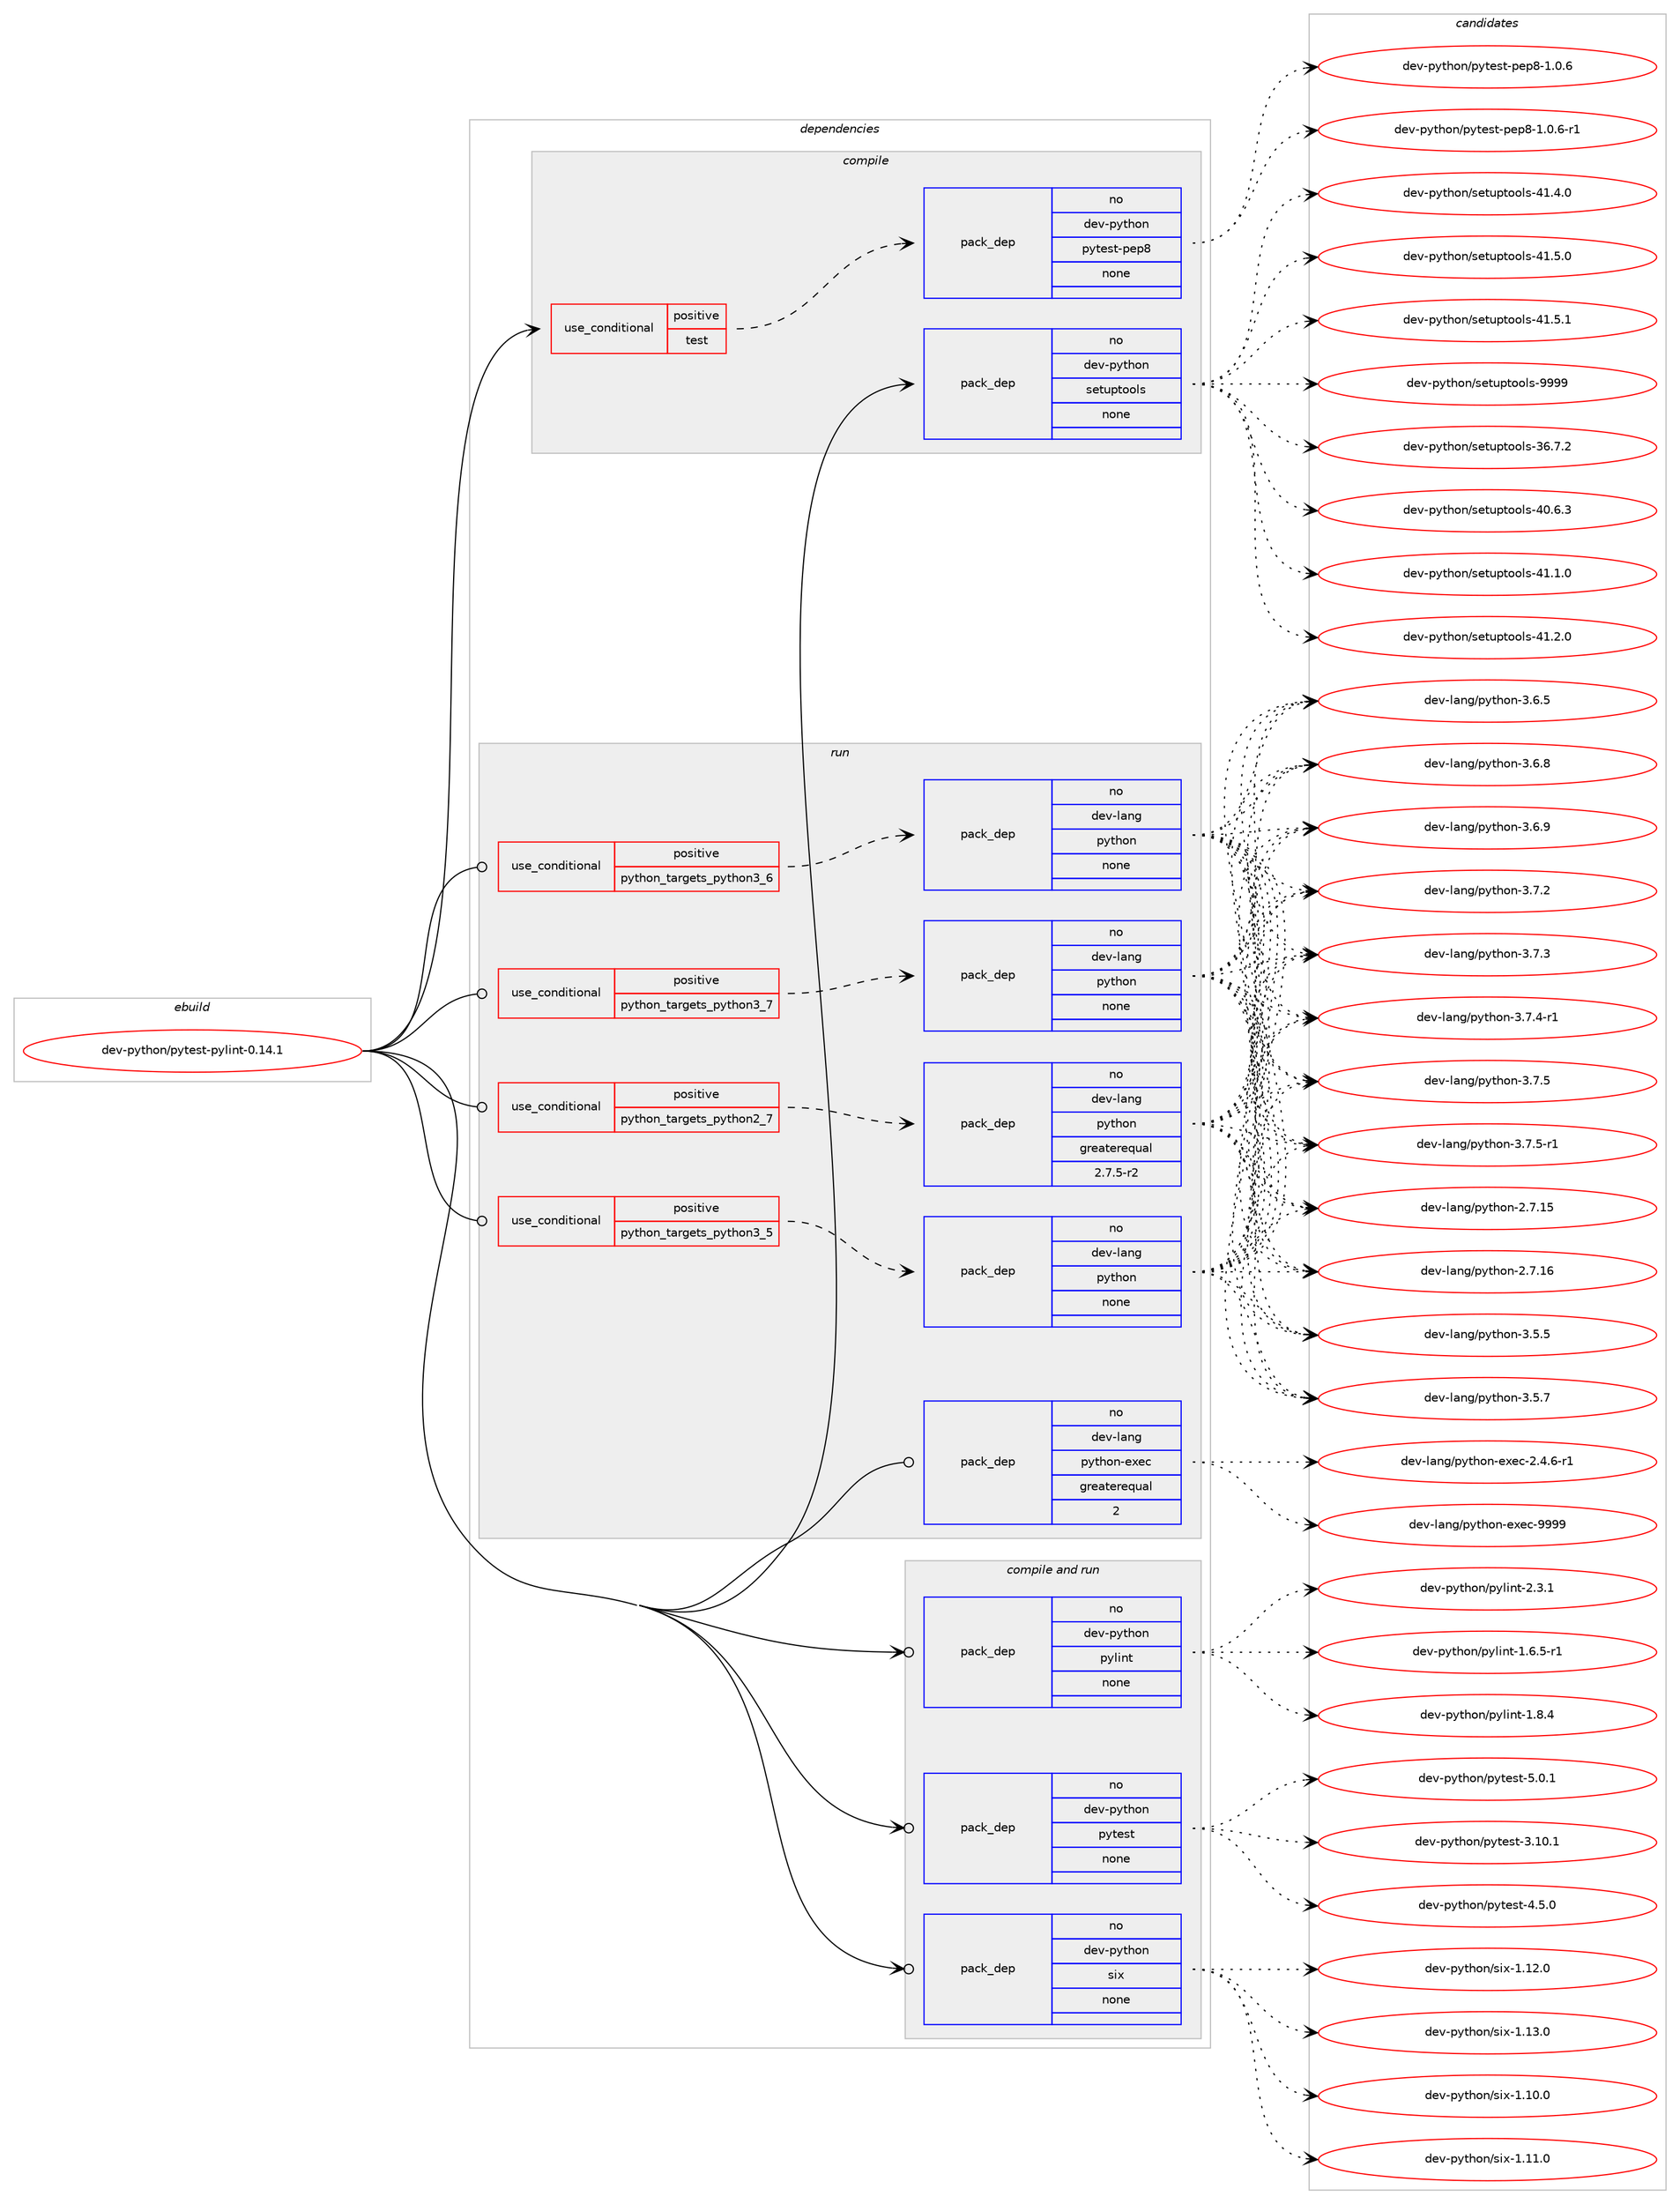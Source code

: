 digraph prolog {

# *************
# Graph options
# *************

newrank=true;
concentrate=true;
compound=true;
graph [rankdir=LR,fontname=Helvetica,fontsize=10,ranksep=1.5];#, ranksep=2.5, nodesep=0.2];
edge  [arrowhead=vee];
node  [fontname=Helvetica,fontsize=10];

# **********
# The ebuild
# **********

subgraph cluster_leftcol {
color=gray;
rank=same;
label=<<i>ebuild</i>>;
id [label="dev-python/pytest-pylint-0.14.1", color=red, width=4, href="../dev-python/pytest-pylint-0.14.1.svg"];
}

# ****************
# The dependencies
# ****************

subgraph cluster_midcol {
color=gray;
label=<<i>dependencies</i>>;
subgraph cluster_compile {
fillcolor="#eeeeee";
style=filled;
label=<<i>compile</i>>;
subgraph cond147138 {
dependency629708 [label=<<TABLE BORDER="0" CELLBORDER="1" CELLSPACING="0" CELLPADDING="4"><TR><TD ROWSPAN="3" CELLPADDING="10">use_conditional</TD></TR><TR><TD>positive</TD></TR><TR><TD>test</TD></TR></TABLE>>, shape=none, color=red];
subgraph pack470704 {
dependency629709 [label=<<TABLE BORDER="0" CELLBORDER="1" CELLSPACING="0" CELLPADDING="4" WIDTH="220"><TR><TD ROWSPAN="6" CELLPADDING="30">pack_dep</TD></TR><TR><TD WIDTH="110">no</TD></TR><TR><TD>dev-python</TD></TR><TR><TD>pytest-pep8</TD></TR><TR><TD>none</TD></TR><TR><TD></TD></TR></TABLE>>, shape=none, color=blue];
}
dependency629708:e -> dependency629709:w [weight=20,style="dashed",arrowhead="vee"];
}
id:e -> dependency629708:w [weight=20,style="solid",arrowhead="vee"];
subgraph pack470705 {
dependency629710 [label=<<TABLE BORDER="0" CELLBORDER="1" CELLSPACING="0" CELLPADDING="4" WIDTH="220"><TR><TD ROWSPAN="6" CELLPADDING="30">pack_dep</TD></TR><TR><TD WIDTH="110">no</TD></TR><TR><TD>dev-python</TD></TR><TR><TD>setuptools</TD></TR><TR><TD>none</TD></TR><TR><TD></TD></TR></TABLE>>, shape=none, color=blue];
}
id:e -> dependency629710:w [weight=20,style="solid",arrowhead="vee"];
}
subgraph cluster_compileandrun {
fillcolor="#eeeeee";
style=filled;
label=<<i>compile and run</i>>;
subgraph pack470706 {
dependency629711 [label=<<TABLE BORDER="0" CELLBORDER="1" CELLSPACING="0" CELLPADDING="4" WIDTH="220"><TR><TD ROWSPAN="6" CELLPADDING="30">pack_dep</TD></TR><TR><TD WIDTH="110">no</TD></TR><TR><TD>dev-python</TD></TR><TR><TD>pylint</TD></TR><TR><TD>none</TD></TR><TR><TD></TD></TR></TABLE>>, shape=none, color=blue];
}
id:e -> dependency629711:w [weight=20,style="solid",arrowhead="odotvee"];
subgraph pack470707 {
dependency629712 [label=<<TABLE BORDER="0" CELLBORDER="1" CELLSPACING="0" CELLPADDING="4" WIDTH="220"><TR><TD ROWSPAN="6" CELLPADDING="30">pack_dep</TD></TR><TR><TD WIDTH="110">no</TD></TR><TR><TD>dev-python</TD></TR><TR><TD>pytest</TD></TR><TR><TD>none</TD></TR><TR><TD></TD></TR></TABLE>>, shape=none, color=blue];
}
id:e -> dependency629712:w [weight=20,style="solid",arrowhead="odotvee"];
subgraph pack470708 {
dependency629713 [label=<<TABLE BORDER="0" CELLBORDER="1" CELLSPACING="0" CELLPADDING="4" WIDTH="220"><TR><TD ROWSPAN="6" CELLPADDING="30">pack_dep</TD></TR><TR><TD WIDTH="110">no</TD></TR><TR><TD>dev-python</TD></TR><TR><TD>six</TD></TR><TR><TD>none</TD></TR><TR><TD></TD></TR></TABLE>>, shape=none, color=blue];
}
id:e -> dependency629713:w [weight=20,style="solid",arrowhead="odotvee"];
}
subgraph cluster_run {
fillcolor="#eeeeee";
style=filled;
label=<<i>run</i>>;
subgraph cond147139 {
dependency629714 [label=<<TABLE BORDER="0" CELLBORDER="1" CELLSPACING="0" CELLPADDING="4"><TR><TD ROWSPAN="3" CELLPADDING="10">use_conditional</TD></TR><TR><TD>positive</TD></TR><TR><TD>python_targets_python2_7</TD></TR></TABLE>>, shape=none, color=red];
subgraph pack470709 {
dependency629715 [label=<<TABLE BORDER="0" CELLBORDER="1" CELLSPACING="0" CELLPADDING="4" WIDTH="220"><TR><TD ROWSPAN="6" CELLPADDING="30">pack_dep</TD></TR><TR><TD WIDTH="110">no</TD></TR><TR><TD>dev-lang</TD></TR><TR><TD>python</TD></TR><TR><TD>greaterequal</TD></TR><TR><TD>2.7.5-r2</TD></TR></TABLE>>, shape=none, color=blue];
}
dependency629714:e -> dependency629715:w [weight=20,style="dashed",arrowhead="vee"];
}
id:e -> dependency629714:w [weight=20,style="solid",arrowhead="odot"];
subgraph cond147140 {
dependency629716 [label=<<TABLE BORDER="0" CELLBORDER="1" CELLSPACING="0" CELLPADDING="4"><TR><TD ROWSPAN="3" CELLPADDING="10">use_conditional</TD></TR><TR><TD>positive</TD></TR><TR><TD>python_targets_python3_5</TD></TR></TABLE>>, shape=none, color=red];
subgraph pack470710 {
dependency629717 [label=<<TABLE BORDER="0" CELLBORDER="1" CELLSPACING="0" CELLPADDING="4" WIDTH="220"><TR><TD ROWSPAN="6" CELLPADDING="30">pack_dep</TD></TR><TR><TD WIDTH="110">no</TD></TR><TR><TD>dev-lang</TD></TR><TR><TD>python</TD></TR><TR><TD>none</TD></TR><TR><TD></TD></TR></TABLE>>, shape=none, color=blue];
}
dependency629716:e -> dependency629717:w [weight=20,style="dashed",arrowhead="vee"];
}
id:e -> dependency629716:w [weight=20,style="solid",arrowhead="odot"];
subgraph cond147141 {
dependency629718 [label=<<TABLE BORDER="0" CELLBORDER="1" CELLSPACING="0" CELLPADDING="4"><TR><TD ROWSPAN="3" CELLPADDING="10">use_conditional</TD></TR><TR><TD>positive</TD></TR><TR><TD>python_targets_python3_6</TD></TR></TABLE>>, shape=none, color=red];
subgraph pack470711 {
dependency629719 [label=<<TABLE BORDER="0" CELLBORDER="1" CELLSPACING="0" CELLPADDING="4" WIDTH="220"><TR><TD ROWSPAN="6" CELLPADDING="30">pack_dep</TD></TR><TR><TD WIDTH="110">no</TD></TR><TR><TD>dev-lang</TD></TR><TR><TD>python</TD></TR><TR><TD>none</TD></TR><TR><TD></TD></TR></TABLE>>, shape=none, color=blue];
}
dependency629718:e -> dependency629719:w [weight=20,style="dashed",arrowhead="vee"];
}
id:e -> dependency629718:w [weight=20,style="solid",arrowhead="odot"];
subgraph cond147142 {
dependency629720 [label=<<TABLE BORDER="0" CELLBORDER="1" CELLSPACING="0" CELLPADDING="4"><TR><TD ROWSPAN="3" CELLPADDING="10">use_conditional</TD></TR><TR><TD>positive</TD></TR><TR><TD>python_targets_python3_7</TD></TR></TABLE>>, shape=none, color=red];
subgraph pack470712 {
dependency629721 [label=<<TABLE BORDER="0" CELLBORDER="1" CELLSPACING="0" CELLPADDING="4" WIDTH="220"><TR><TD ROWSPAN="6" CELLPADDING="30">pack_dep</TD></TR><TR><TD WIDTH="110">no</TD></TR><TR><TD>dev-lang</TD></TR><TR><TD>python</TD></TR><TR><TD>none</TD></TR><TR><TD></TD></TR></TABLE>>, shape=none, color=blue];
}
dependency629720:e -> dependency629721:w [weight=20,style="dashed",arrowhead="vee"];
}
id:e -> dependency629720:w [weight=20,style="solid",arrowhead="odot"];
subgraph pack470713 {
dependency629722 [label=<<TABLE BORDER="0" CELLBORDER="1" CELLSPACING="0" CELLPADDING="4" WIDTH="220"><TR><TD ROWSPAN="6" CELLPADDING="30">pack_dep</TD></TR><TR><TD WIDTH="110">no</TD></TR><TR><TD>dev-lang</TD></TR><TR><TD>python-exec</TD></TR><TR><TD>greaterequal</TD></TR><TR><TD>2</TD></TR></TABLE>>, shape=none, color=blue];
}
id:e -> dependency629722:w [weight=20,style="solid",arrowhead="odot"];
}
}

# **************
# The candidates
# **************

subgraph cluster_choices {
rank=same;
color=gray;
label=<<i>candidates</i>>;

subgraph choice470704 {
color=black;
nodesep=1;
choice10010111845112121116104111110471121211161011151164511210111256454946484654 [label="dev-python/pytest-pep8-1.0.6", color=red, width=4,href="../dev-python/pytest-pep8-1.0.6.svg"];
choice100101118451121211161041111104711212111610111511645112101112564549464846544511449 [label="dev-python/pytest-pep8-1.0.6-r1", color=red, width=4,href="../dev-python/pytest-pep8-1.0.6-r1.svg"];
dependency629709:e -> choice10010111845112121116104111110471121211161011151164511210111256454946484654:w [style=dotted,weight="100"];
dependency629709:e -> choice100101118451121211161041111104711212111610111511645112101112564549464846544511449:w [style=dotted,weight="100"];
}
subgraph choice470705 {
color=black;
nodesep=1;
choice100101118451121211161041111104711510111611711211611111110811545515446554650 [label="dev-python/setuptools-36.7.2", color=red, width=4,href="../dev-python/setuptools-36.7.2.svg"];
choice100101118451121211161041111104711510111611711211611111110811545524846544651 [label="dev-python/setuptools-40.6.3", color=red, width=4,href="../dev-python/setuptools-40.6.3.svg"];
choice100101118451121211161041111104711510111611711211611111110811545524946494648 [label="dev-python/setuptools-41.1.0", color=red, width=4,href="../dev-python/setuptools-41.1.0.svg"];
choice100101118451121211161041111104711510111611711211611111110811545524946504648 [label="dev-python/setuptools-41.2.0", color=red, width=4,href="../dev-python/setuptools-41.2.0.svg"];
choice100101118451121211161041111104711510111611711211611111110811545524946524648 [label="dev-python/setuptools-41.4.0", color=red, width=4,href="../dev-python/setuptools-41.4.0.svg"];
choice100101118451121211161041111104711510111611711211611111110811545524946534648 [label="dev-python/setuptools-41.5.0", color=red, width=4,href="../dev-python/setuptools-41.5.0.svg"];
choice100101118451121211161041111104711510111611711211611111110811545524946534649 [label="dev-python/setuptools-41.5.1", color=red, width=4,href="../dev-python/setuptools-41.5.1.svg"];
choice10010111845112121116104111110471151011161171121161111111081154557575757 [label="dev-python/setuptools-9999", color=red, width=4,href="../dev-python/setuptools-9999.svg"];
dependency629710:e -> choice100101118451121211161041111104711510111611711211611111110811545515446554650:w [style=dotted,weight="100"];
dependency629710:e -> choice100101118451121211161041111104711510111611711211611111110811545524846544651:w [style=dotted,weight="100"];
dependency629710:e -> choice100101118451121211161041111104711510111611711211611111110811545524946494648:w [style=dotted,weight="100"];
dependency629710:e -> choice100101118451121211161041111104711510111611711211611111110811545524946504648:w [style=dotted,weight="100"];
dependency629710:e -> choice100101118451121211161041111104711510111611711211611111110811545524946524648:w [style=dotted,weight="100"];
dependency629710:e -> choice100101118451121211161041111104711510111611711211611111110811545524946534648:w [style=dotted,weight="100"];
dependency629710:e -> choice100101118451121211161041111104711510111611711211611111110811545524946534649:w [style=dotted,weight="100"];
dependency629710:e -> choice10010111845112121116104111110471151011161171121161111111081154557575757:w [style=dotted,weight="100"];
}
subgraph choice470706 {
color=black;
nodesep=1;
choice10010111845112121116104111110471121211081051101164549465446534511449 [label="dev-python/pylint-1.6.5-r1", color=red, width=4,href="../dev-python/pylint-1.6.5-r1.svg"];
choice1001011184511212111610411111047112121108105110116454946564652 [label="dev-python/pylint-1.8.4", color=red, width=4,href="../dev-python/pylint-1.8.4.svg"];
choice1001011184511212111610411111047112121108105110116455046514649 [label="dev-python/pylint-2.3.1", color=red, width=4,href="../dev-python/pylint-2.3.1.svg"];
dependency629711:e -> choice10010111845112121116104111110471121211081051101164549465446534511449:w [style=dotted,weight="100"];
dependency629711:e -> choice1001011184511212111610411111047112121108105110116454946564652:w [style=dotted,weight="100"];
dependency629711:e -> choice1001011184511212111610411111047112121108105110116455046514649:w [style=dotted,weight="100"];
}
subgraph choice470707 {
color=black;
nodesep=1;
choice100101118451121211161041111104711212111610111511645514649484649 [label="dev-python/pytest-3.10.1", color=red, width=4,href="../dev-python/pytest-3.10.1.svg"];
choice1001011184511212111610411111047112121116101115116455246534648 [label="dev-python/pytest-4.5.0", color=red, width=4,href="../dev-python/pytest-4.5.0.svg"];
choice1001011184511212111610411111047112121116101115116455346484649 [label="dev-python/pytest-5.0.1", color=red, width=4,href="../dev-python/pytest-5.0.1.svg"];
dependency629712:e -> choice100101118451121211161041111104711212111610111511645514649484649:w [style=dotted,weight="100"];
dependency629712:e -> choice1001011184511212111610411111047112121116101115116455246534648:w [style=dotted,weight="100"];
dependency629712:e -> choice1001011184511212111610411111047112121116101115116455346484649:w [style=dotted,weight="100"];
}
subgraph choice470708 {
color=black;
nodesep=1;
choice100101118451121211161041111104711510512045494649484648 [label="dev-python/six-1.10.0", color=red, width=4,href="../dev-python/six-1.10.0.svg"];
choice100101118451121211161041111104711510512045494649494648 [label="dev-python/six-1.11.0", color=red, width=4,href="../dev-python/six-1.11.0.svg"];
choice100101118451121211161041111104711510512045494649504648 [label="dev-python/six-1.12.0", color=red, width=4,href="../dev-python/six-1.12.0.svg"];
choice100101118451121211161041111104711510512045494649514648 [label="dev-python/six-1.13.0", color=red, width=4,href="../dev-python/six-1.13.0.svg"];
dependency629713:e -> choice100101118451121211161041111104711510512045494649484648:w [style=dotted,weight="100"];
dependency629713:e -> choice100101118451121211161041111104711510512045494649494648:w [style=dotted,weight="100"];
dependency629713:e -> choice100101118451121211161041111104711510512045494649504648:w [style=dotted,weight="100"];
dependency629713:e -> choice100101118451121211161041111104711510512045494649514648:w [style=dotted,weight="100"];
}
subgraph choice470709 {
color=black;
nodesep=1;
choice10010111845108971101034711212111610411111045504655464953 [label="dev-lang/python-2.7.15", color=red, width=4,href="../dev-lang/python-2.7.15.svg"];
choice10010111845108971101034711212111610411111045504655464954 [label="dev-lang/python-2.7.16", color=red, width=4,href="../dev-lang/python-2.7.16.svg"];
choice100101118451089711010347112121116104111110455146534653 [label="dev-lang/python-3.5.5", color=red, width=4,href="../dev-lang/python-3.5.5.svg"];
choice100101118451089711010347112121116104111110455146534655 [label="dev-lang/python-3.5.7", color=red, width=4,href="../dev-lang/python-3.5.7.svg"];
choice100101118451089711010347112121116104111110455146544653 [label="dev-lang/python-3.6.5", color=red, width=4,href="../dev-lang/python-3.6.5.svg"];
choice100101118451089711010347112121116104111110455146544656 [label="dev-lang/python-3.6.8", color=red, width=4,href="../dev-lang/python-3.6.8.svg"];
choice100101118451089711010347112121116104111110455146544657 [label="dev-lang/python-3.6.9", color=red, width=4,href="../dev-lang/python-3.6.9.svg"];
choice100101118451089711010347112121116104111110455146554650 [label="dev-lang/python-3.7.2", color=red, width=4,href="../dev-lang/python-3.7.2.svg"];
choice100101118451089711010347112121116104111110455146554651 [label="dev-lang/python-3.7.3", color=red, width=4,href="../dev-lang/python-3.7.3.svg"];
choice1001011184510897110103471121211161041111104551465546524511449 [label="dev-lang/python-3.7.4-r1", color=red, width=4,href="../dev-lang/python-3.7.4-r1.svg"];
choice100101118451089711010347112121116104111110455146554653 [label="dev-lang/python-3.7.5", color=red, width=4,href="../dev-lang/python-3.7.5.svg"];
choice1001011184510897110103471121211161041111104551465546534511449 [label="dev-lang/python-3.7.5-r1", color=red, width=4,href="../dev-lang/python-3.7.5-r1.svg"];
dependency629715:e -> choice10010111845108971101034711212111610411111045504655464953:w [style=dotted,weight="100"];
dependency629715:e -> choice10010111845108971101034711212111610411111045504655464954:w [style=dotted,weight="100"];
dependency629715:e -> choice100101118451089711010347112121116104111110455146534653:w [style=dotted,weight="100"];
dependency629715:e -> choice100101118451089711010347112121116104111110455146534655:w [style=dotted,weight="100"];
dependency629715:e -> choice100101118451089711010347112121116104111110455146544653:w [style=dotted,weight="100"];
dependency629715:e -> choice100101118451089711010347112121116104111110455146544656:w [style=dotted,weight="100"];
dependency629715:e -> choice100101118451089711010347112121116104111110455146544657:w [style=dotted,weight="100"];
dependency629715:e -> choice100101118451089711010347112121116104111110455146554650:w [style=dotted,weight="100"];
dependency629715:e -> choice100101118451089711010347112121116104111110455146554651:w [style=dotted,weight="100"];
dependency629715:e -> choice1001011184510897110103471121211161041111104551465546524511449:w [style=dotted,weight="100"];
dependency629715:e -> choice100101118451089711010347112121116104111110455146554653:w [style=dotted,weight="100"];
dependency629715:e -> choice1001011184510897110103471121211161041111104551465546534511449:w [style=dotted,weight="100"];
}
subgraph choice470710 {
color=black;
nodesep=1;
choice10010111845108971101034711212111610411111045504655464953 [label="dev-lang/python-2.7.15", color=red, width=4,href="../dev-lang/python-2.7.15.svg"];
choice10010111845108971101034711212111610411111045504655464954 [label="dev-lang/python-2.7.16", color=red, width=4,href="../dev-lang/python-2.7.16.svg"];
choice100101118451089711010347112121116104111110455146534653 [label="dev-lang/python-3.5.5", color=red, width=4,href="../dev-lang/python-3.5.5.svg"];
choice100101118451089711010347112121116104111110455146534655 [label="dev-lang/python-3.5.7", color=red, width=4,href="../dev-lang/python-3.5.7.svg"];
choice100101118451089711010347112121116104111110455146544653 [label="dev-lang/python-3.6.5", color=red, width=4,href="../dev-lang/python-3.6.5.svg"];
choice100101118451089711010347112121116104111110455146544656 [label="dev-lang/python-3.6.8", color=red, width=4,href="../dev-lang/python-3.6.8.svg"];
choice100101118451089711010347112121116104111110455146544657 [label="dev-lang/python-3.6.9", color=red, width=4,href="../dev-lang/python-3.6.9.svg"];
choice100101118451089711010347112121116104111110455146554650 [label="dev-lang/python-3.7.2", color=red, width=4,href="../dev-lang/python-3.7.2.svg"];
choice100101118451089711010347112121116104111110455146554651 [label="dev-lang/python-3.7.3", color=red, width=4,href="../dev-lang/python-3.7.3.svg"];
choice1001011184510897110103471121211161041111104551465546524511449 [label="dev-lang/python-3.7.4-r1", color=red, width=4,href="../dev-lang/python-3.7.4-r1.svg"];
choice100101118451089711010347112121116104111110455146554653 [label="dev-lang/python-3.7.5", color=red, width=4,href="../dev-lang/python-3.7.5.svg"];
choice1001011184510897110103471121211161041111104551465546534511449 [label="dev-lang/python-3.7.5-r1", color=red, width=4,href="../dev-lang/python-3.7.5-r1.svg"];
dependency629717:e -> choice10010111845108971101034711212111610411111045504655464953:w [style=dotted,weight="100"];
dependency629717:e -> choice10010111845108971101034711212111610411111045504655464954:w [style=dotted,weight="100"];
dependency629717:e -> choice100101118451089711010347112121116104111110455146534653:w [style=dotted,weight="100"];
dependency629717:e -> choice100101118451089711010347112121116104111110455146534655:w [style=dotted,weight="100"];
dependency629717:e -> choice100101118451089711010347112121116104111110455146544653:w [style=dotted,weight="100"];
dependency629717:e -> choice100101118451089711010347112121116104111110455146544656:w [style=dotted,weight="100"];
dependency629717:e -> choice100101118451089711010347112121116104111110455146544657:w [style=dotted,weight="100"];
dependency629717:e -> choice100101118451089711010347112121116104111110455146554650:w [style=dotted,weight="100"];
dependency629717:e -> choice100101118451089711010347112121116104111110455146554651:w [style=dotted,weight="100"];
dependency629717:e -> choice1001011184510897110103471121211161041111104551465546524511449:w [style=dotted,weight="100"];
dependency629717:e -> choice100101118451089711010347112121116104111110455146554653:w [style=dotted,weight="100"];
dependency629717:e -> choice1001011184510897110103471121211161041111104551465546534511449:w [style=dotted,weight="100"];
}
subgraph choice470711 {
color=black;
nodesep=1;
choice10010111845108971101034711212111610411111045504655464953 [label="dev-lang/python-2.7.15", color=red, width=4,href="../dev-lang/python-2.7.15.svg"];
choice10010111845108971101034711212111610411111045504655464954 [label="dev-lang/python-2.7.16", color=red, width=4,href="../dev-lang/python-2.7.16.svg"];
choice100101118451089711010347112121116104111110455146534653 [label="dev-lang/python-3.5.5", color=red, width=4,href="../dev-lang/python-3.5.5.svg"];
choice100101118451089711010347112121116104111110455146534655 [label="dev-lang/python-3.5.7", color=red, width=4,href="../dev-lang/python-3.5.7.svg"];
choice100101118451089711010347112121116104111110455146544653 [label="dev-lang/python-3.6.5", color=red, width=4,href="../dev-lang/python-3.6.5.svg"];
choice100101118451089711010347112121116104111110455146544656 [label="dev-lang/python-3.6.8", color=red, width=4,href="../dev-lang/python-3.6.8.svg"];
choice100101118451089711010347112121116104111110455146544657 [label="dev-lang/python-3.6.9", color=red, width=4,href="../dev-lang/python-3.6.9.svg"];
choice100101118451089711010347112121116104111110455146554650 [label="dev-lang/python-3.7.2", color=red, width=4,href="../dev-lang/python-3.7.2.svg"];
choice100101118451089711010347112121116104111110455146554651 [label="dev-lang/python-3.7.3", color=red, width=4,href="../dev-lang/python-3.7.3.svg"];
choice1001011184510897110103471121211161041111104551465546524511449 [label="dev-lang/python-3.7.4-r1", color=red, width=4,href="../dev-lang/python-3.7.4-r1.svg"];
choice100101118451089711010347112121116104111110455146554653 [label="dev-lang/python-3.7.5", color=red, width=4,href="../dev-lang/python-3.7.5.svg"];
choice1001011184510897110103471121211161041111104551465546534511449 [label="dev-lang/python-3.7.5-r1", color=red, width=4,href="../dev-lang/python-3.7.5-r1.svg"];
dependency629719:e -> choice10010111845108971101034711212111610411111045504655464953:w [style=dotted,weight="100"];
dependency629719:e -> choice10010111845108971101034711212111610411111045504655464954:w [style=dotted,weight="100"];
dependency629719:e -> choice100101118451089711010347112121116104111110455146534653:w [style=dotted,weight="100"];
dependency629719:e -> choice100101118451089711010347112121116104111110455146534655:w [style=dotted,weight="100"];
dependency629719:e -> choice100101118451089711010347112121116104111110455146544653:w [style=dotted,weight="100"];
dependency629719:e -> choice100101118451089711010347112121116104111110455146544656:w [style=dotted,weight="100"];
dependency629719:e -> choice100101118451089711010347112121116104111110455146544657:w [style=dotted,weight="100"];
dependency629719:e -> choice100101118451089711010347112121116104111110455146554650:w [style=dotted,weight="100"];
dependency629719:e -> choice100101118451089711010347112121116104111110455146554651:w [style=dotted,weight="100"];
dependency629719:e -> choice1001011184510897110103471121211161041111104551465546524511449:w [style=dotted,weight="100"];
dependency629719:e -> choice100101118451089711010347112121116104111110455146554653:w [style=dotted,weight="100"];
dependency629719:e -> choice1001011184510897110103471121211161041111104551465546534511449:w [style=dotted,weight="100"];
}
subgraph choice470712 {
color=black;
nodesep=1;
choice10010111845108971101034711212111610411111045504655464953 [label="dev-lang/python-2.7.15", color=red, width=4,href="../dev-lang/python-2.7.15.svg"];
choice10010111845108971101034711212111610411111045504655464954 [label="dev-lang/python-2.7.16", color=red, width=4,href="../dev-lang/python-2.7.16.svg"];
choice100101118451089711010347112121116104111110455146534653 [label="dev-lang/python-3.5.5", color=red, width=4,href="../dev-lang/python-3.5.5.svg"];
choice100101118451089711010347112121116104111110455146534655 [label="dev-lang/python-3.5.7", color=red, width=4,href="../dev-lang/python-3.5.7.svg"];
choice100101118451089711010347112121116104111110455146544653 [label="dev-lang/python-3.6.5", color=red, width=4,href="../dev-lang/python-3.6.5.svg"];
choice100101118451089711010347112121116104111110455146544656 [label="dev-lang/python-3.6.8", color=red, width=4,href="../dev-lang/python-3.6.8.svg"];
choice100101118451089711010347112121116104111110455146544657 [label="dev-lang/python-3.6.9", color=red, width=4,href="../dev-lang/python-3.6.9.svg"];
choice100101118451089711010347112121116104111110455146554650 [label="dev-lang/python-3.7.2", color=red, width=4,href="../dev-lang/python-3.7.2.svg"];
choice100101118451089711010347112121116104111110455146554651 [label="dev-lang/python-3.7.3", color=red, width=4,href="../dev-lang/python-3.7.3.svg"];
choice1001011184510897110103471121211161041111104551465546524511449 [label="dev-lang/python-3.7.4-r1", color=red, width=4,href="../dev-lang/python-3.7.4-r1.svg"];
choice100101118451089711010347112121116104111110455146554653 [label="dev-lang/python-3.7.5", color=red, width=4,href="../dev-lang/python-3.7.5.svg"];
choice1001011184510897110103471121211161041111104551465546534511449 [label="dev-lang/python-3.7.5-r1", color=red, width=4,href="../dev-lang/python-3.7.5-r1.svg"];
dependency629721:e -> choice10010111845108971101034711212111610411111045504655464953:w [style=dotted,weight="100"];
dependency629721:e -> choice10010111845108971101034711212111610411111045504655464954:w [style=dotted,weight="100"];
dependency629721:e -> choice100101118451089711010347112121116104111110455146534653:w [style=dotted,weight="100"];
dependency629721:e -> choice100101118451089711010347112121116104111110455146534655:w [style=dotted,weight="100"];
dependency629721:e -> choice100101118451089711010347112121116104111110455146544653:w [style=dotted,weight="100"];
dependency629721:e -> choice100101118451089711010347112121116104111110455146544656:w [style=dotted,weight="100"];
dependency629721:e -> choice100101118451089711010347112121116104111110455146544657:w [style=dotted,weight="100"];
dependency629721:e -> choice100101118451089711010347112121116104111110455146554650:w [style=dotted,weight="100"];
dependency629721:e -> choice100101118451089711010347112121116104111110455146554651:w [style=dotted,weight="100"];
dependency629721:e -> choice1001011184510897110103471121211161041111104551465546524511449:w [style=dotted,weight="100"];
dependency629721:e -> choice100101118451089711010347112121116104111110455146554653:w [style=dotted,weight="100"];
dependency629721:e -> choice1001011184510897110103471121211161041111104551465546534511449:w [style=dotted,weight="100"];
}
subgraph choice470713 {
color=black;
nodesep=1;
choice10010111845108971101034711212111610411111045101120101994550465246544511449 [label="dev-lang/python-exec-2.4.6-r1", color=red, width=4,href="../dev-lang/python-exec-2.4.6-r1.svg"];
choice10010111845108971101034711212111610411111045101120101994557575757 [label="dev-lang/python-exec-9999", color=red, width=4,href="../dev-lang/python-exec-9999.svg"];
dependency629722:e -> choice10010111845108971101034711212111610411111045101120101994550465246544511449:w [style=dotted,weight="100"];
dependency629722:e -> choice10010111845108971101034711212111610411111045101120101994557575757:w [style=dotted,weight="100"];
}
}

}
